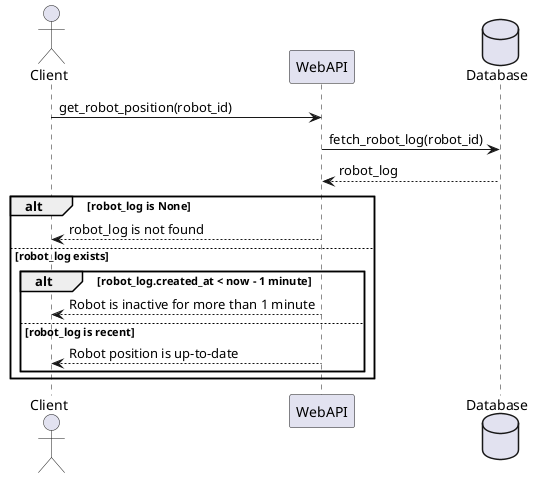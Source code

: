 @startuml
actor Client
participant "WebAPI" as WebAPI
' participant "DBBroker\n(fetch_robot_log)" as DBBroker
database Database

Client -> WebAPI: get_robot_position(robot_id)

WebAPI -> Database: fetch_robot_log(robot_id)
' DBBroker -> Database: SELECT * FROM robot_logs\nWHERE robot_id = ?\nORDER BY created_at DESC LIMIT 1
Database --> WebAPI: robot_log

alt robot_log is None
    WebAPI --> Client: robot_log is not found
else robot_log exists
    alt robot_log.created_at < now - 1 minute
        WebAPI --> Client: Robot is inactive for more than 1 minute
    else robot_log is recent
        WebAPI --> Client: Robot position is up-to-date
    end
end

@enduml
